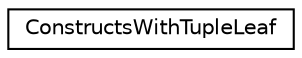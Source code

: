 digraph "Graphical Class Hierarchy"
{
  edge [fontname="Helvetica",fontsize="10",labelfontname="Helvetica",labelfontsize="10"];
  node [fontname="Helvetica",fontsize="10",shape=record];
  rankdir="LR";
  Node0 [label="ConstructsWithTupleLeaf",height=0.2,width=0.4,color="black", fillcolor="white", style="filled",URL="$struct_constructs_with_tuple_leaf.html"];
}
